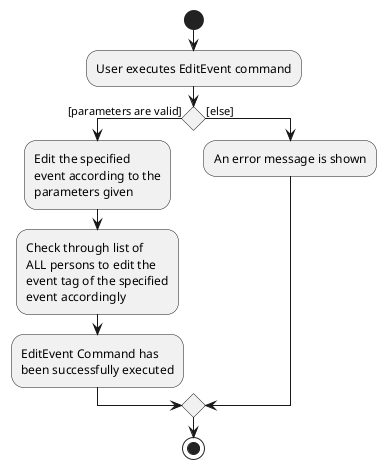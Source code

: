 @startuml
start
:User executes EditEvent command;

'Since the beta syntax does not support placing the condition outside the
'diamond we place it as the true branch instead.

if () then ([parameters are valid])
    :Edit the specified
    event according to the
    parameters given;
    :Check through list of
    ALL persons to edit the
    event tag of the specified
    event accordingly;
    :EditEvent Command has
    been successfully executed;
else ([else])
    :An error message is shown;
endif
stop
@enduml
